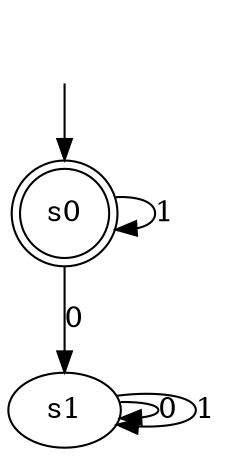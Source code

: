 digraph "TrainingDataAndAutomata/tomita_1" {
s0 [label=s0, shape=doublecircle];
s1 [label=s1];
s0 -> s1  [label=0];
s0 -> s0  [label=1];
s1 -> s1  [label=0];
s1 -> s1  [label=1];
__start0 [label="", shape=none];
__start0 -> s0  [label=""];
}
